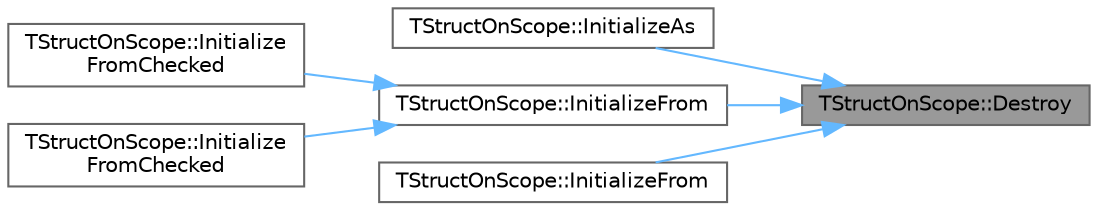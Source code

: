 digraph "TStructOnScope::Destroy"
{
 // INTERACTIVE_SVG=YES
 // LATEX_PDF_SIZE
  bgcolor="transparent";
  edge [fontname=Helvetica,fontsize=10,labelfontname=Helvetica,labelfontsize=10];
  node [fontname=Helvetica,fontsize=10,shape=box,height=0.2,width=0.4];
  rankdir="RL";
  Node1 [id="Node000001",label="TStructOnScope::Destroy",height=0.2,width=0.4,color="gray40", fillcolor="grey60", style="filled", fontcolor="black",tooltip=" "];
  Node1 -> Node2 [id="edge1_Node000001_Node000002",dir="back",color="steelblue1",style="solid",tooltip=" "];
  Node2 [id="Node000002",label="TStructOnScope::InitializeAs",height=0.2,width=0.4,color="grey40", fillcolor="white", style="filled",URL="$d1/d04/classTStructOnScope.html#a61980ab0fb6ccd131358df5c07ef225f",tooltip="Initialize the TStructOnScope as a struct of type U which needs to derive from T @params InArgs The a..."];
  Node1 -> Node3 [id="edge2_Node000001_Node000003",dir="back",color="steelblue1",style="solid",tooltip=" "];
  Node3 [id="Node000003",label="TStructOnScope::InitializeFrom",height=0.2,width=0.4,color="grey40", fillcolor="white", style="filled",URL="$d1/d04/classTStructOnScope.html#a31557bed3bf8b5039a3c46d45a516df0",tooltip="Initialize the TStructOnScope from a FStructOnScope containing data that derives from T @params InOth..."];
  Node3 -> Node4 [id="edge3_Node000003_Node000004",dir="back",color="steelblue1",style="solid",tooltip=" "];
  Node4 [id="Node000004",label="TStructOnScope::Initialize\lFromChecked",height=0.2,width=0.4,color="grey40", fillcolor="white", style="filled",URL="$d1/d04/classTStructOnScope.html#abfae4e75d982ab45f44b430c02a00d74",tooltip="Initialize the TStructOnScope from a FStructOnScope containing data that derives from T @params InOth..."];
  Node3 -> Node5 [id="edge4_Node000003_Node000005",dir="back",color="steelblue1",style="solid",tooltip=" "];
  Node5 [id="Node000005",label="TStructOnScope::Initialize\lFromChecked",height=0.2,width=0.4,color="grey40", fillcolor="white", style="filled",URL="$d1/d04/classTStructOnScope.html#a92bb368aadf6b79b5a9aad3696f73c8c",tooltip="Initialize the TStructOnScope from a FStructOnScope containing data that derives from T @params InOth..."];
  Node1 -> Node6 [id="edge5_Node000001_Node000006",dir="back",color="steelblue1",style="solid",tooltip=" "];
  Node6 [id="Node000006",label="TStructOnScope::InitializeFrom",height=0.2,width=0.4,color="grey40", fillcolor="white", style="filled",URL="$d1/d04/classTStructOnScope.html#a1144dd7b2cfafb2f7d9cc9cb7d939bfa",tooltip="Initialize the TStructOnScope from a FStructOnScope containing data that derives from T @params InOth..."];
}
